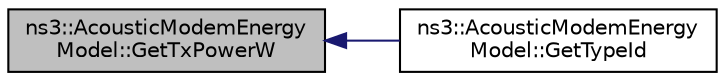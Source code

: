 digraph "ns3::AcousticModemEnergyModel::GetTxPowerW"
{
  edge [fontname="Helvetica",fontsize="10",labelfontname="Helvetica",labelfontsize="10"];
  node [fontname="Helvetica",fontsize="10",shape=record];
  rankdir="LR";
  Node1 [label="ns3::AcousticModemEnergy\lModel::GetTxPowerW",height=0.2,width=0.4,color="black", fillcolor="grey75", style="filled", fontcolor="black"];
  Node1 -> Node2 [dir="back",color="midnightblue",fontsize="10",style="solid"];
  Node2 [label="ns3::AcousticModemEnergy\lModel::GetTypeId",height=0.2,width=0.4,color="black", fillcolor="white", style="filled",URL="$d4/da6/classns3_1_1AcousticModemEnergyModel.html#a9261890776d876f46b1d48de27b74443"];
}

